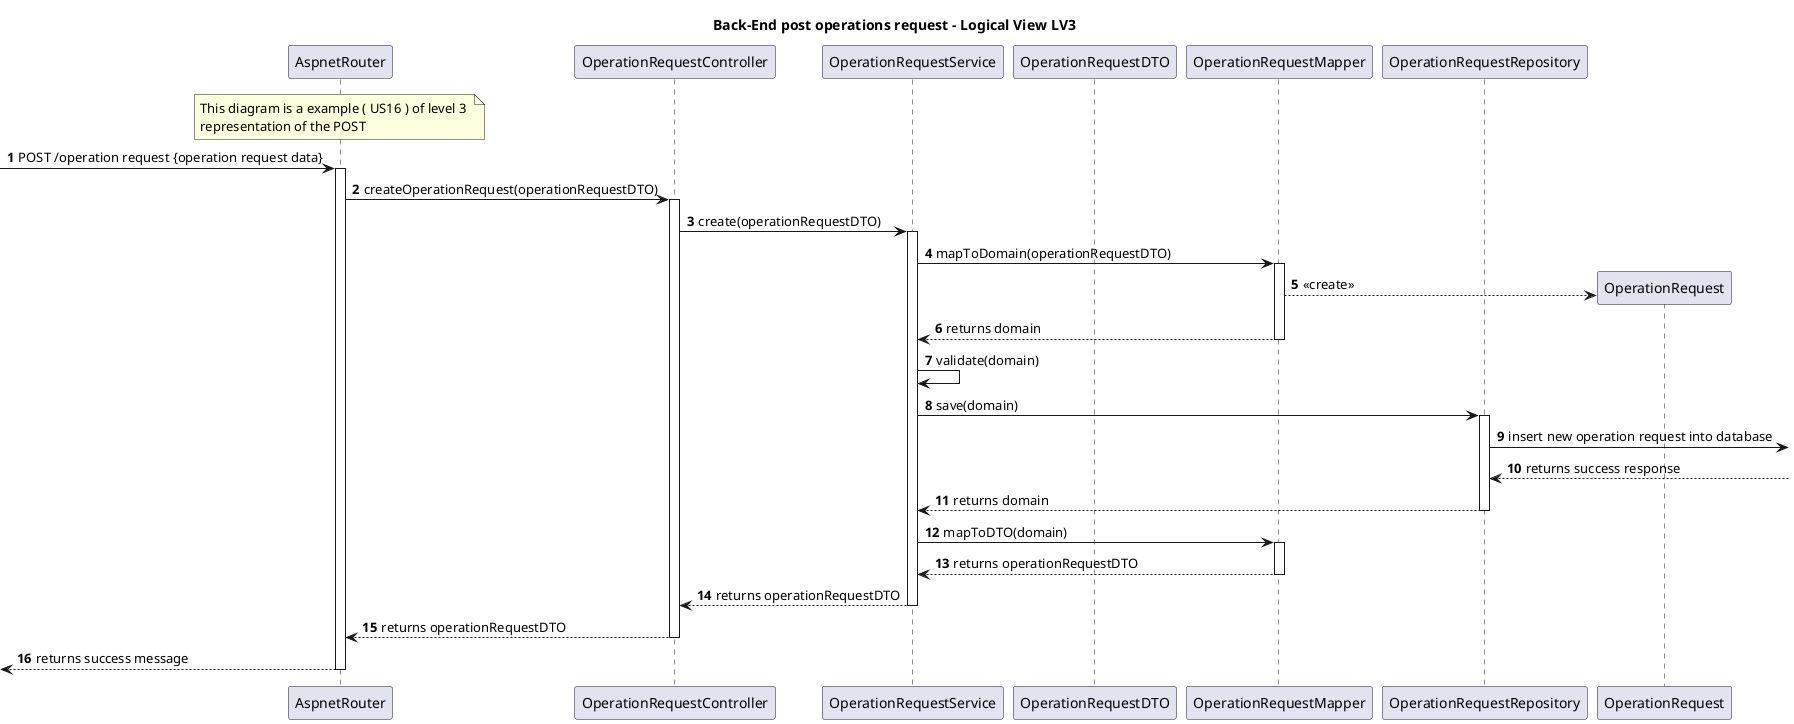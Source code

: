 ﻿@startuml
autonumber
skinparam packageStyle rect

title Back-End post operations request - Logical View LV3

participant AspnetRouter as router
participant OperationRequestController as ctrl
participant OperationRequestService as service
participant OperationRequestDTO as dto
participant OperationRequestMapper as mapper
participant OperationRequestRepository as repo
participant OperationRequest as domain

note over router
This diagram is a example ( US16 ) of level 3 
representation of the POST
end note


-> router: POST /operation request {operation request data}
activate router

router -> ctrl: createOperationRequest(operationRequestDTO)
activate ctrl

ctrl -> service: create(operationRequestDTO)
activate service

service -> mapper: mapToDomain(operationRequestDTO)
activate mapper

mapper --> domain** : <<create>>
mapper --> service : returns domain

deactivate mapper
service -> service: validate(domain)
service -> repo: save(domain)

activate repo


repo -> : insert new operation request into database

repo <-- : returns success response





repo --> service : returns domain
deactivate repo
service -> mapper: mapToDTO(domain)
activate mapper
mapper --> service : returns operationRequestDTO
deactivate mapper
service --> ctrl : returns operationRequestDTO

deactivate service
ctrl --> router : returns operationRequestDTO

deactivate ctrl

 <-- router  : returns success message

 deactivate router




@enduml
 
